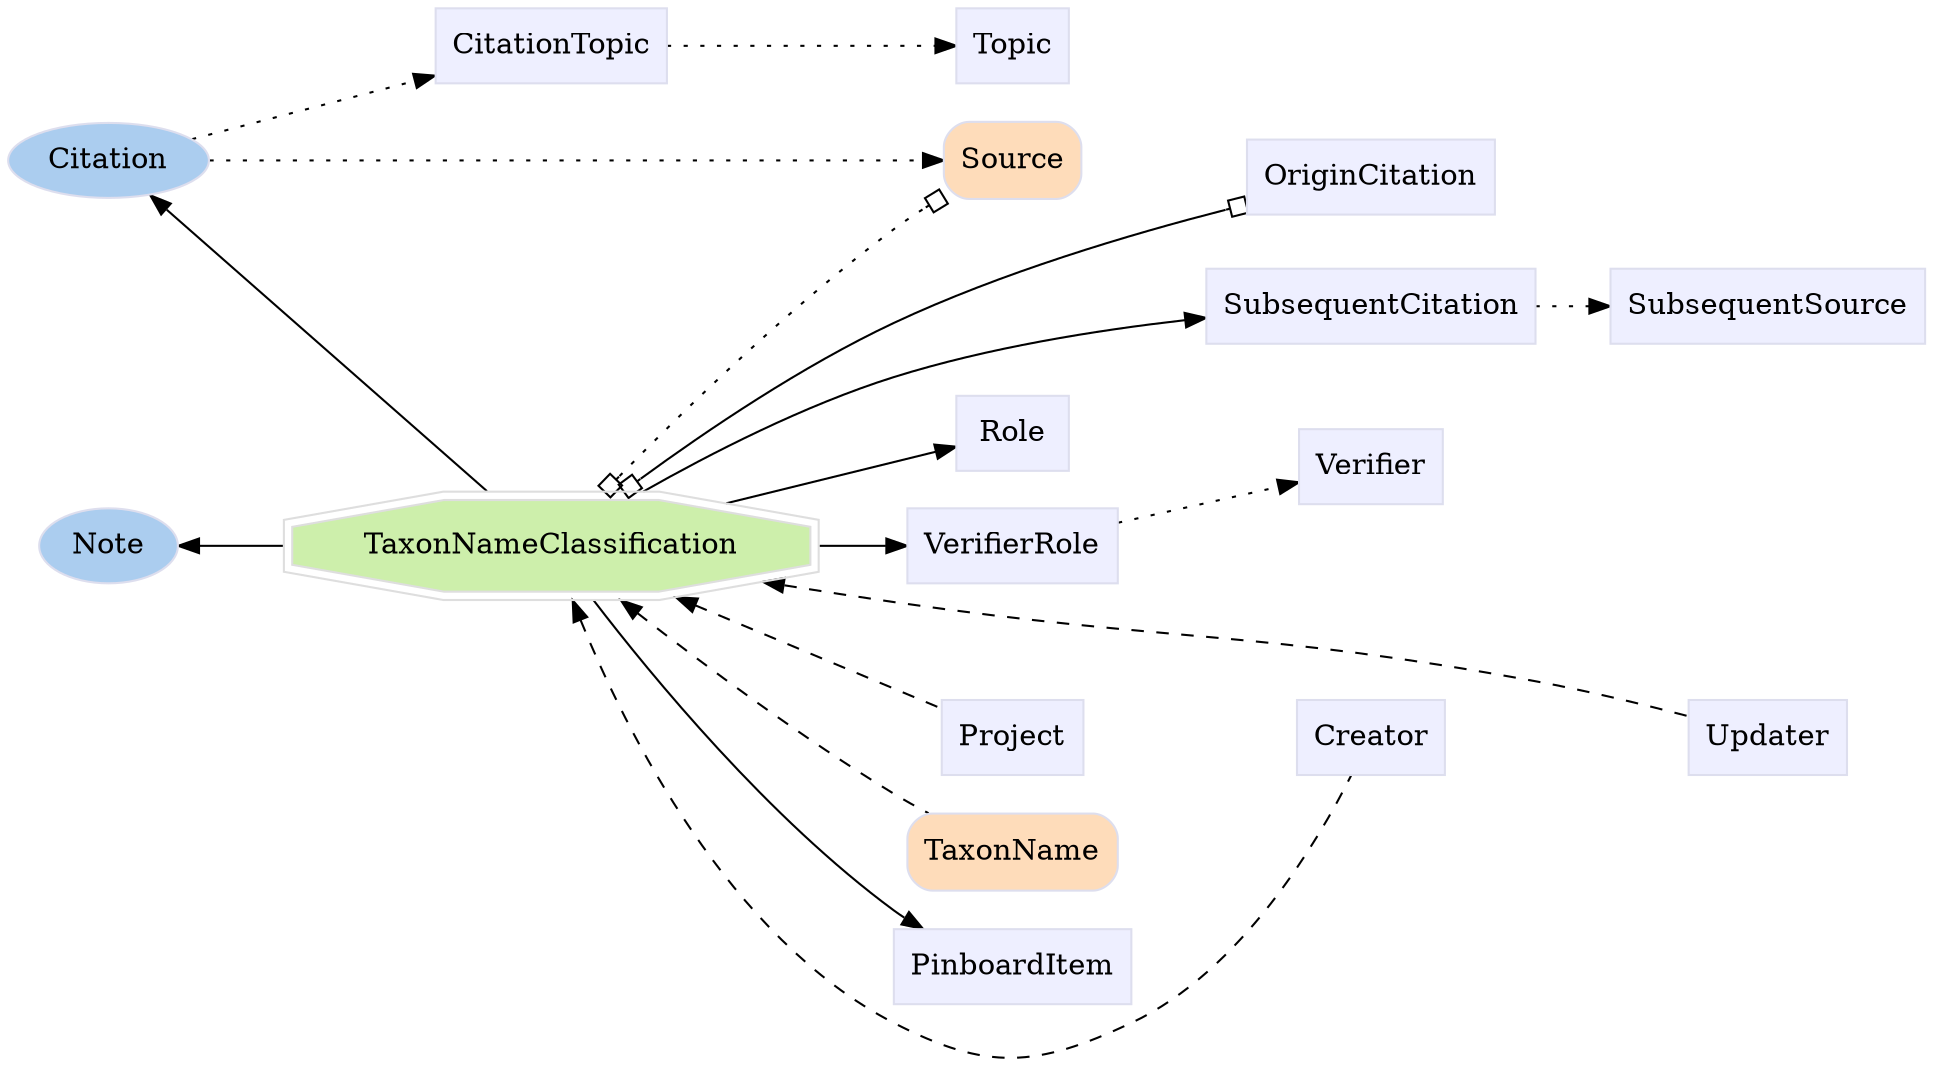 digraph TaxonNameClassification {
	graph [bb="0,0,794,501",
		label="",
		outputorder=edgesfirst,
		rankdir=LR
	];
	node [label="\N"];
	subgraph annotator_cluster {
		graph [rank=min];
		Citation	[color="#dddeee",
			fillcolor="#abcdef",
			group=annotator,
			height=0.5,
			href="/develop/Data/models.html#citation",
			label=Citation,
			pos="40.603,428",
			shape=oval,
			style=filled,
			target=_top,
			width=1.1279];
		Note	[color="#dddeee",
			fillcolor="#abcdef",
			group=annotator,
			height=0.5,
			href="/develop/Data/models.html#note",
			label=Note,
			pos="40.603,243",
			shape=oval,
			style=filled,
			target=_top,
			width=0.80088];
	}
	subgraph core {
		Source	[color="#dddeee",
			fillcolor="#fedcba",
			group=core,
			height=0.51389,
			href="/develop/Data/models.html#source",
			label=Source,
			pos="439.37,428",
			shape=Mrecord,
			style=filled,
			target=_top,
			width=0.75];
		TaxonName	[color="#dddeee",
			fillcolor="#fedcba",
			group=core,
			height=0.51389,
			href="/develop/Data/models.html#taxon-name",
			label=TaxonName,
			pos="439.37,96.003",
			shape=Mrecord,
			style=filled,
			target=_top,
			width=1.1597];
	}
	subgraph supporting {
		TaxonNameClassification	[color="#dedede",
			fillcolor="#cdefab",
			group=target,
			height=0.61111,
			href="/develop/Data/models.html#taxon-name-classification",
			label=TaxonNameClassification,
			pos="237.73,243",
			shape=doubleoctagon,
			style=filled,
			target=_top,
			width=3.3478];
		CitationTopic	[color="#dddeee",
			fillcolor="#eeefff",
			group=supporting,
			height=0.5,
			href="/develop/Data/models.html#citation-topic",
			label=CitationTopic,
			pos="237.73,483",
			shape=box,
			style=filled,
			target=_top,
			width=1.2639];
		PinboardItem	[color="#dddeee",
			fillcolor="#eeefff",
			group=supporting,
			height=0.5,
			href="/develop/Data/models.html#pinboard-item",
			label=PinboardItem,
			pos="439.37,41.003",
			shape=box,
			style=filled,
			target=_top,
			width=1.2535];
		Role	[color="#dddeee",
			fillcolor="#eeefff",
			group=supporting,
			height=0.5,
			href="/develop/Data/models.html#role",
			label=Role,
			pos="439.37,297",
			shape=box,
			style=filled,
			target=_top,
			width=0.75];
		SubsequentCitation	[color="#dddeee",
			fillcolor="#eeefff",
			group=supporting,
			height=0.5,
			href="/develop/Data/models.html#subsequent-citation",
			label=SubsequentCitation,
			pos="581.37,351",
			shape=box,
			style=filled,
			target=_top,
			width=1.691];
		SubsequentSource	[color="#dddeee",
			fillcolor="#eeefff",
			group=supporting,
			height=0.5,
			href="/develop/Data/models.html#subsequent-source",
			label=SubsequentSource,
			pos="736.12,351",
			shape=box,
			style=filled,
			target=_top,
			width=1.6076];
		Topic	[color="#dddeee",
			fillcolor="#eeefff",
			group=supporting,
			height=0.5,
			href="/develop/Data/models.html#topic",
			label=Topic,
			pos="439.37,483",
			shape=box,
			style=filled,
			target=_top,
			width=0.75];
		VerifierRole	[color="#dddeee",
			fillcolor="#eeefff",
			group=supporting,
			height=0.5,
			href="/develop/Data/models.html#verifier-role",
			label=VerifierRole,
			pos="439.37,243",
			shape=box,
			style=filled,
			target=_top,
			width=1.1493];
		Verifier	[color="#dddeee",
			fillcolor="#eeefff",
			group=supporting,
			height=0.5,
			href="/develop/Data/models.html#verifier",
			label=Verifier,
			pos="581.37,274",
			shape=box,
			style=filled,
			target=_top,
			width=0.79514];
		Creator	[color="#dddeee",
			fillcolor="#eeefff",
			group=supporting,
			height=0.5,
			href="/develop/Data/models.html#creator",
			label=Creator,
			pos="581.37,151",
			shape=box,
			style=filled,
			target=_top,
			width=0.78472];
		Project	[color="#dddeee",
			fillcolor="#eeefff",
			group=supporting,
			height=0.5,
			href="/develop/Data/models.html#project",
			label=Project,
			pos="439.37,151",
			shape=box,
			style=filled,
			target=_top,
			width=0.75347];
		Updater	[color="#dddeee",
			fillcolor="#eeefff",
			group=supporting,
			height=0.5,
			href="/develop/Data/models.html#updater",
			label=Updater,
			pos="736.12,151",
			shape=box,
			style=filled,
			target=_top,
			width=0.82639];
		OriginCitation	[color="#dddeee",
			fillcolor="#eeefff",
			group=supporting,
			height=0.5,
			href="/develop/Data/models.html#origin-citation",
			label=OriginCitation,
			pos="581.37,420",
			shape=box,
			style=filled,
			target=_top,
			width=1.316];
	}
	Citation -> Source	[pos="e,412.11,428 81.464,428 158.32,428 325.99,428 400.91,428",
		style=dotted];
	Citation -> CitationTopic	[pos="e,191.79,470.34 75.591,437.58 104.66,445.78 147.05,457.73 181.07,467.31",
		style=dotted];
	Source -> SubsequentCitation	[pos="e,546.98,369.37 466.7,413.52 486.51,402.63 514.07,387.47 537.1,374.8",
		style=invis];
	Source -> OriginCitation	[pos="e,533.75,422.67 466.7,426.5 482.39,425.6 502.94,424.43 522.26,423.32",
		style=invis];
	TaxonNameClassification -> Citation	[pos="e,58.919,411.59 213.18,265.33 176.24,300.36 104.97,367.93 66.946,403.98"];
	TaxonNameClassification -> Note	[pos="e,69.56,243 116.74,243 103.97,243 91.75,243 81.008,243"];
	TaxonNameClassification -> Source	[arrowhead=obox,
		arrowtail=obox,
		dir=both,
		pos="s,259.76,265.34 e,412.72,409.71 266.66,272.53 296.99,304.05 347.38,354.88 394.25,395 397.52,397.8 401,400.64 404.52,403.41",
		style=dotted];
	TaxonNameClassification -> TaxonName	[dir=back,
		pos="s,266.55,220.53 275.3,213.57 306.39,188.89 352.5,153.13 394.25,124 398.86,120.78 403.83,117.48 408.7,114.33",
		style=dashed];
	TaxonNameClassification -> PinboardItem	[pos="e,405.79,59.405 255.1,220.65 281.64,185.4 336.89,115.99 394.25,68.003 395.03,67.348 395.83,66.697 396.65,66.052"];
	TaxonNameClassification -> Role	[pos="e,412.06,289.89 308.83,261.97 339.96,270.38 375.32,279.95 401.23,286.96"];
	TaxonNameClassification -> SubsequentCitation	[pos="e,520.12,347.41 273.37,265.4 303.95,284.07 350.35,309.84 394.25,324 431.12,335.9 473.8,342.57 508.98,346.3"];
	TaxonNameClassification -> VerifierRole	[pos="e,397.58,243 358.61,243 368.17,243 377.48,243 386.16,243"];
	TaxonNameClassification -> Creator	[dir=back,
		pos="s,245.85,220.66 249.72,209.87 269.25,157.11 315.51,55.708 394.25,14.003 429.69,-4.7715 448.92,-4.5225 484.5,14.003 533.16,39.345 \
562.23,101.94 574.11,132.97",
		style=dashed];
	TaxonNameClassification -> Project	[dir=back,
		pos="s,287.06,220.73 297.47,215.93 335.38,198.46 382.87,176.58 411.9,163.2",
		style=dashed];
	TaxonNameClassification -> Updater	[dir=back,
		pos="s,328.73,227.07 339.9,225.14 357.98,222.03 376.67,218.88 394.25,216 504.3,198.02 533.36,202.06 642.25,178 663.89,173.22 687.91,166.19 \
706.09,160.5",
		style=dashed];
	TaxonNameClassification -> OriginCitation	[arrowhead=obox,
		arrowtail=obox,
		dir=both,
		pos="s,267.59,265.4 e,533.6,405.18 275.83,271.55 306.44,294.23 351.62,325.73 394.25,348 436.11,369.88 486.16,388.87 523.82,401.85"];
	CitationTopic -> Topic	[pos="e,412.07,483 283.53,483 318.91,483 367.69,483 400.99,483",
		style=dotted];
	Role -> Verifier	[pos="e,552.72,278.55 466.7,292.68 487.81,289.21 517.72,284.3 541.57,280.38",
		style=invis];
	SubsequentCitation -> SubsequentSource	[pos="e,678.18,351 642.74,351 650.68,351 658.85,351 666.91,351",
		style=dotted];
	VerifierRole -> Verifier	[pos="e,552.54,267.84 481.24,252.05 500.22,256.26 522.68,261.23 541.42,265.38",
		style=dotted];
	Creator -> Updater	[pos="e,706.11,151 610.03,151 633.7,151 668.07,151 694.8,151",
		style=invis];
	Project -> Creator	[pos="e,552.72,151 466.7,151 487.71,151 517.45,151 541.24,151",
		style=invis];
}
